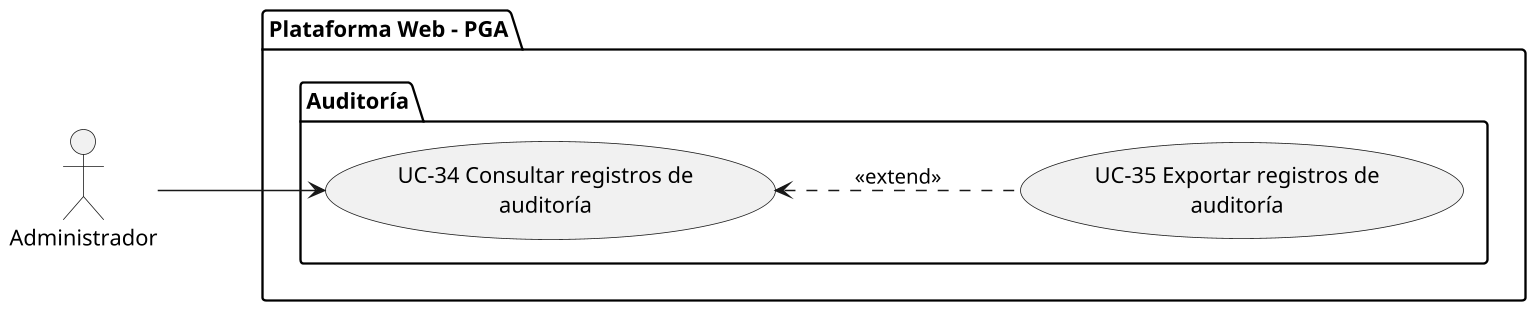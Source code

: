 @startuml SUBSISTEMA_Auditoria
left to right direction

skinparam dpi 150
skinparam usecasePadding 25
skinparam actorPadding 80
skinparam packagePadding 50
skinparam wrapWidth 200

skinparam nodesep 20
skinparam ranksep 100

actor Administrador

package "Plataforma Web - PGA"{
    package "Auditoría" {
        usecase "UC-34 Consultar registros de auditoría" as UC34
        usecase "UC-35 Exportar registros de auditoría" as UC35
    }
}

Administrador --> UC34
UC34 <.. UC35 : <<extend>>

@enduml